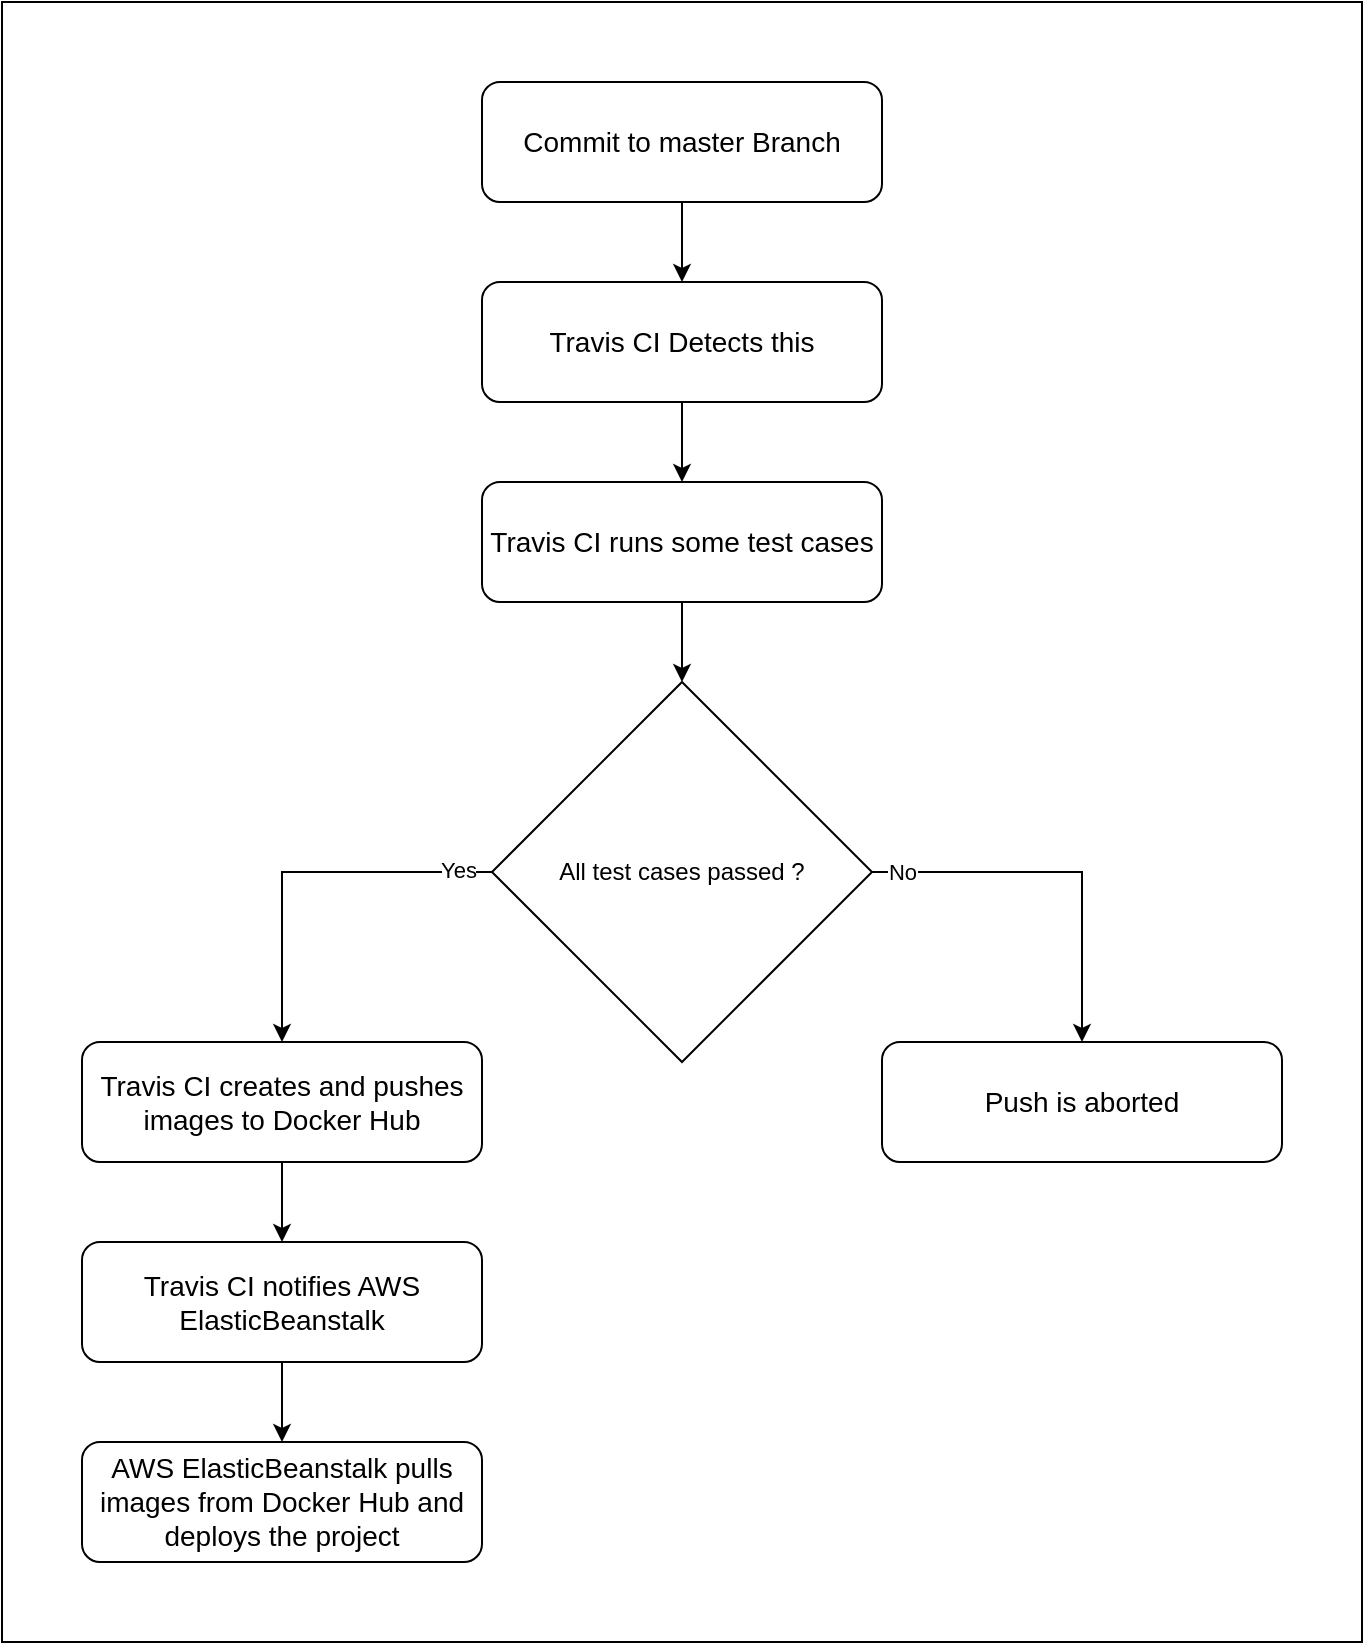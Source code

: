 <mxfile version="13.7.3" type="device"><diagram id="vZALPBcM66Nw4re4rJpx" name="Page-1"><mxGraphModel dx="1422" dy="794" grid="1" gridSize="10" guides="1" tooltips="1" connect="1" arrows="1" fold="1" page="1" pageScale="1" pageWidth="850" pageHeight="1100" math="0" shadow="0"><root><mxCell id="0"/><mxCell id="1" parent="0"/><mxCell id="kA4GQsCtn1dy2ByHNZFD-19" value="" style="rounded=0;whiteSpace=wrap;html=1;" vertex="1" parent="1"><mxGeometry x="80" y="40" width="680" height="820" as="geometry"/></mxCell><mxCell id="kA4GQsCtn1dy2ByHNZFD-3" style="edgeStyle=orthogonalEdgeStyle;rounded=0;orthogonalLoop=1;jettySize=auto;html=1;" edge="1" parent="1" source="kA4GQsCtn1dy2ByHNZFD-1" target="kA4GQsCtn1dy2ByHNZFD-2"><mxGeometry relative="1" as="geometry"/></mxCell><mxCell id="kA4GQsCtn1dy2ByHNZFD-1" value="&lt;font style=&quot;font-size: 14px&quot;&gt;Commit to master Branch&lt;/font&gt;" style="rounded=1;whiteSpace=wrap;html=1;" vertex="1" parent="1"><mxGeometry x="320" y="80" width="200" height="60" as="geometry"/></mxCell><mxCell id="kA4GQsCtn1dy2ByHNZFD-5" style="edgeStyle=orthogonalEdgeStyle;rounded=0;orthogonalLoop=1;jettySize=auto;html=1;entryX=0.5;entryY=0;entryDx=0;entryDy=0;" edge="1" parent="1" source="kA4GQsCtn1dy2ByHNZFD-2" target="kA4GQsCtn1dy2ByHNZFD-4"><mxGeometry relative="1" as="geometry"/></mxCell><mxCell id="kA4GQsCtn1dy2ByHNZFD-2" value="&lt;font style=&quot;font-size: 14px&quot;&gt;Travis CI Detects this&lt;/font&gt;" style="rounded=1;whiteSpace=wrap;html=1;" vertex="1" parent="1"><mxGeometry x="320" y="180" width="200" height="60" as="geometry"/></mxCell><mxCell id="kA4GQsCtn1dy2ByHNZFD-14" style="edgeStyle=orthogonalEdgeStyle;rounded=0;orthogonalLoop=1;jettySize=auto;html=1;entryX=0.5;entryY=0;entryDx=0;entryDy=0;" edge="1" parent="1" source="kA4GQsCtn1dy2ByHNZFD-4" target="kA4GQsCtn1dy2ByHNZFD-6"><mxGeometry relative="1" as="geometry"/></mxCell><mxCell id="kA4GQsCtn1dy2ByHNZFD-4" value="&lt;font style=&quot;font-size: 14px&quot;&gt;Travis CI runs some test cases&lt;/font&gt;" style="rounded=1;whiteSpace=wrap;html=1;" vertex="1" parent="1"><mxGeometry x="320" y="280" width="200" height="60" as="geometry"/></mxCell><mxCell id="kA4GQsCtn1dy2ByHNZFD-9" style="edgeStyle=orthogonalEdgeStyle;rounded=0;orthogonalLoop=1;jettySize=auto;html=1;entryX=0.5;entryY=0;entryDx=0;entryDy=0;" edge="1" parent="1" source="kA4GQsCtn1dy2ByHNZFD-6" target="kA4GQsCtn1dy2ByHNZFD-8"><mxGeometry relative="1" as="geometry"/></mxCell><mxCell id="kA4GQsCtn1dy2ByHNZFD-13" value="Yes" style="edgeLabel;html=1;align=center;verticalAlign=middle;resizable=0;points=[];" vertex="1" connectable="0" parent="kA4GQsCtn1dy2ByHNZFD-9"><mxGeometry x="-0.819" y="-1" relative="1" as="geometry"><mxPoint as="offset"/></mxGeometry></mxCell><mxCell id="kA4GQsCtn1dy2ByHNZFD-11" style="edgeStyle=orthogonalEdgeStyle;rounded=0;orthogonalLoop=1;jettySize=auto;html=1;entryX=0.5;entryY=0;entryDx=0;entryDy=0;" edge="1" parent="1" source="kA4GQsCtn1dy2ByHNZFD-6" target="kA4GQsCtn1dy2ByHNZFD-10"><mxGeometry relative="1" as="geometry"/></mxCell><mxCell id="kA4GQsCtn1dy2ByHNZFD-12" value="No" style="edgeLabel;html=1;align=center;verticalAlign=middle;resizable=0;points=[];" vertex="1" connectable="0" parent="kA4GQsCtn1dy2ByHNZFD-11"><mxGeometry x="-0.84" relative="1" as="geometry"><mxPoint as="offset"/></mxGeometry></mxCell><mxCell id="kA4GQsCtn1dy2ByHNZFD-6" value="All test cases passed ?" style="rhombus;whiteSpace=wrap;html=1;" vertex="1" parent="1"><mxGeometry x="325" y="380" width="190" height="190" as="geometry"/></mxCell><mxCell id="kA4GQsCtn1dy2ByHNZFD-16" style="edgeStyle=orthogonalEdgeStyle;rounded=0;orthogonalLoop=1;jettySize=auto;html=1;entryX=0.5;entryY=0;entryDx=0;entryDy=0;" edge="1" parent="1" source="kA4GQsCtn1dy2ByHNZFD-8" target="kA4GQsCtn1dy2ByHNZFD-15"><mxGeometry relative="1" as="geometry"/></mxCell><mxCell id="kA4GQsCtn1dy2ByHNZFD-8" value="&lt;span style=&quot;font-size: 14px&quot;&gt;Travis CI creates and pushes images to Docker Hub&lt;/span&gt;" style="rounded=1;whiteSpace=wrap;html=1;" vertex="1" parent="1"><mxGeometry x="120" y="560" width="200" height="60" as="geometry"/></mxCell><mxCell id="kA4GQsCtn1dy2ByHNZFD-10" value="&lt;span style=&quot;font-size: 14px&quot;&gt;Push is aborted&lt;/span&gt;" style="rounded=1;whiteSpace=wrap;html=1;" vertex="1" parent="1"><mxGeometry x="520" y="560" width="200" height="60" as="geometry"/></mxCell><mxCell id="kA4GQsCtn1dy2ByHNZFD-18" style="edgeStyle=orthogonalEdgeStyle;rounded=0;orthogonalLoop=1;jettySize=auto;html=1;" edge="1" parent="1" source="kA4GQsCtn1dy2ByHNZFD-15" target="kA4GQsCtn1dy2ByHNZFD-17"><mxGeometry relative="1" as="geometry"/></mxCell><mxCell id="kA4GQsCtn1dy2ByHNZFD-15" value="&lt;span style=&quot;font-size: 14px&quot;&gt;Travis CI notifies AWS ElasticBeanstalk&lt;/span&gt;" style="rounded=1;whiteSpace=wrap;html=1;" vertex="1" parent="1"><mxGeometry x="120" y="660" width="200" height="60" as="geometry"/></mxCell><mxCell id="kA4GQsCtn1dy2ByHNZFD-17" value="&lt;span style=&quot;font-size: 14px&quot;&gt;AWS ElasticBeanstalk pulls images from Docker Hub and deploys the project&lt;/span&gt;" style="rounded=1;whiteSpace=wrap;html=1;" vertex="1" parent="1"><mxGeometry x="120" y="760" width="200" height="60" as="geometry"/></mxCell></root></mxGraphModel></diagram></mxfile>